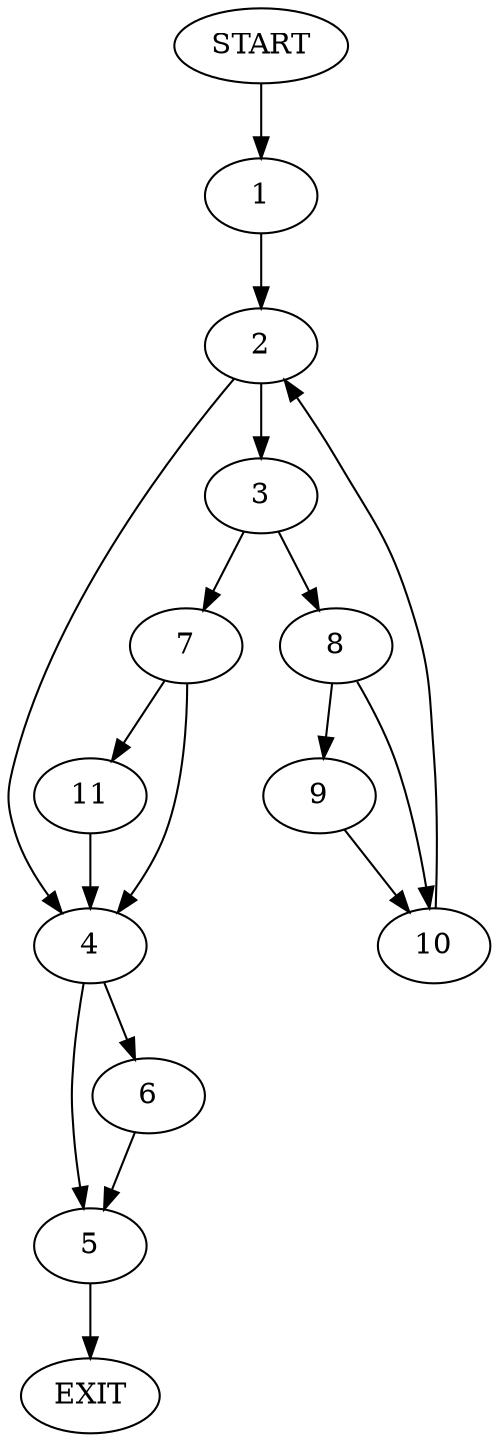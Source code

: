 digraph {
0 [label="START"]
12 [label="EXIT"]
0 -> 1
1 -> 2
2 -> 3
2 -> 4
4 -> 5
4 -> 6
3 -> 7
3 -> 8
8 -> 9
8 -> 10
7 -> 11
7 -> 4
11 -> 4
9 -> 10
10 -> 2
5 -> 12
6 -> 5
}
